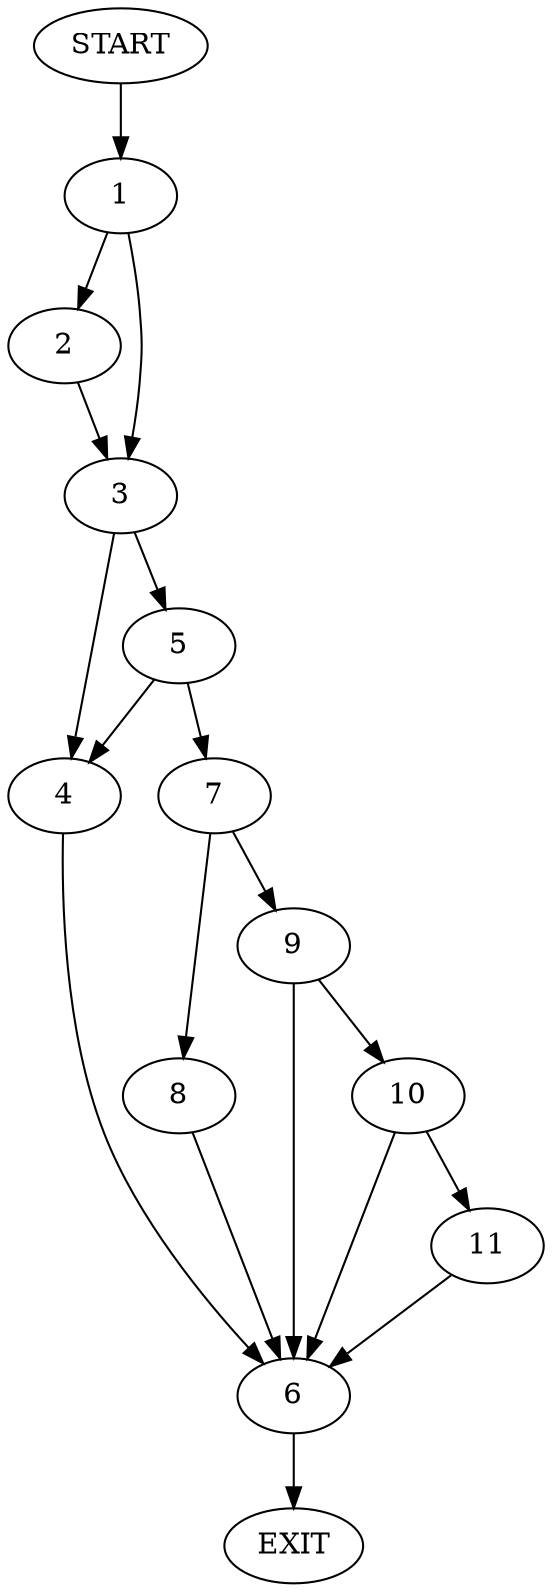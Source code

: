 digraph {
0 [label="START"]
12 [label="EXIT"]
0 -> 1
1 -> 2
1 -> 3
3 -> 4
3 -> 5
2 -> 3
4 -> 6
5 -> 4
5 -> 7
7 -> 8
7 -> 9
6 -> 12
8 -> 6
9 -> 6
9 -> 10
10 -> 11
10 -> 6
11 -> 6
}
